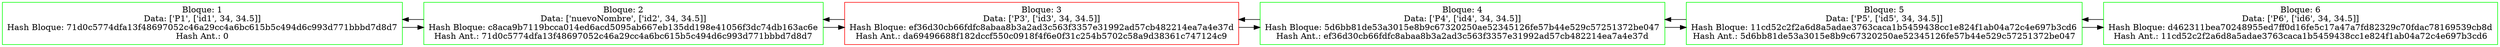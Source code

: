 digraph G{
rankdir=LR;
node[shape = "box"]
node1[label="Bloque: 1\nData: ['P1', ['id1', 34, 34.5]]\nHash Bloque: 71d0c5774dfa13f48697052c46a29cc4a6bc615b5c494d6c993d771bbbd7d8d7\nHash Ant.: 0", color="green", fixedsize="false", height="1", width="1"]
node1->node2
node2[label="Bloque: 2\nData: ['nuevoNombre', ['id2', 34, 34.5]]\nHash Bloque: c8aca9b7119bcca014ed6acd5095ab667eb135dd198e41056f3dc74db163ac6e\nHash Ant.: 71d0c5774dfa13f48697052c46a29cc4a6bc615b5c494d6c993d771bbbd7d8d7", color="green", fixedsize="false", height="1", width="1"]
node2->node3
node2->node1
node3[label="Bloque: 3\nData: ['P3', ['id3', 34, 34.5]]\nHash Bloque: ef36d30cb66fdfc8abaa8b3a2ad3c563f3357e31992ad57cb482214ea7a4e37d\nHash Ant.: da69496688f182dccf550c0918f4f6e0f31c254b5702c58a9d38361c747124c9", color="red", fixedsize="false", height="1", width="1"]
node3->node4
node3->node2
node4[label="Bloque: 4\nData: ['P4', ['id4', 34, 34.5]]\nHash Bloque: 5d6bb81de53a3015e8b9c67320250ae52345126fe57b44e529c57251372be047\nHash Ant.: ef36d30cb66fdfc8abaa8b3a2ad3c563f3357e31992ad57cb482214ea7a4e37d", color="green", fixedsize="false", height="1", width="1"]
node4->node5
node4->node3
node5[label="Bloque: 5\nData: ['P5', ['id5', 34, 34.5]]\nHash Bloque: 11cd52c2f2a6d8a5adae3763caca1b5459438cc1e824f1ab04a72c4e697b3cd6\nHash Ant.: 5d6bb81de53a3015e8b9c67320250ae52345126fe57b44e529c57251372be047", color="green", fixedsize="false", height="1", width="1"]
node5->node6
node5->node4
node6[label="Bloque: 6\nData: ['P6', ['id6', 34, 34.5]]\nHash Bloque: d462311bea70248955ed7ff0d16fe5c17a47a7fd82329c70fdac78169539cb8d\nHash Ant.: 11cd52c2f2a6d8a5adae3763caca1b5459438cc1e824f1ab04a72c4e697b3cd6", color="green", fixedsize="false", height="1", width="1"]
node6->node5
}
